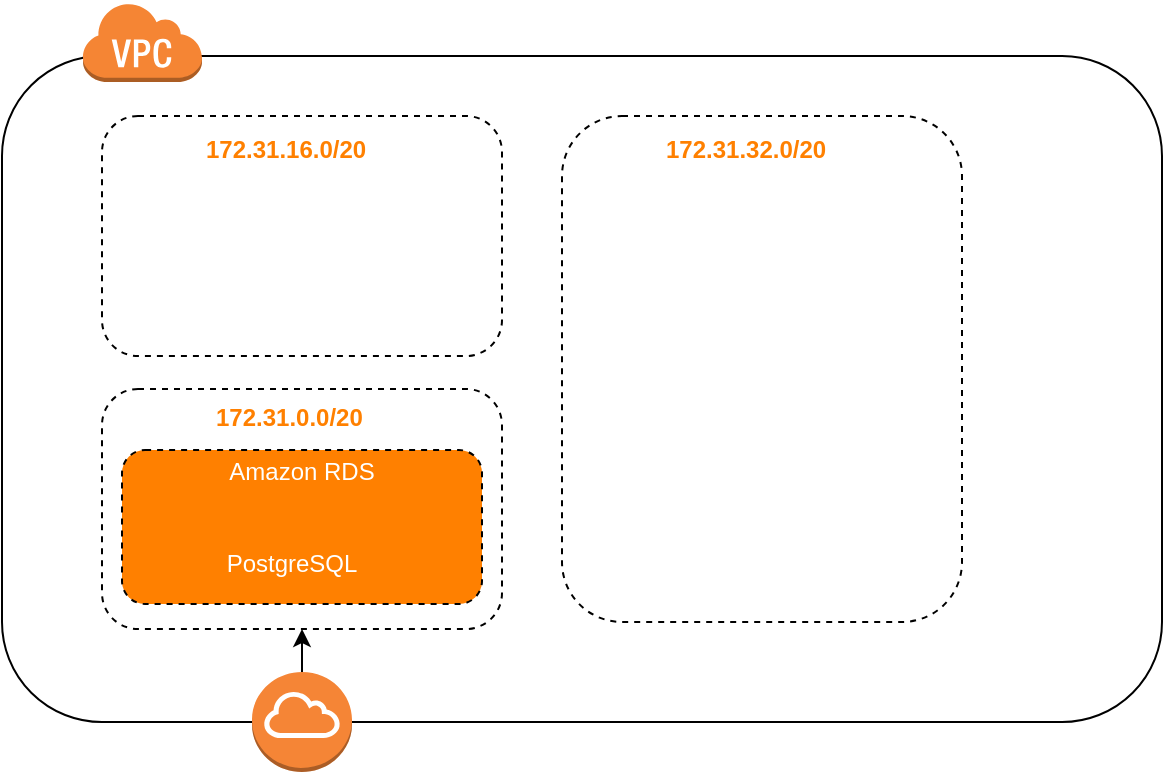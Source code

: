 <mxfile version="10.6.0" type="github"><diagram id="k30GdCg1Q8ctgea14FD_" name="Page-1"><mxGraphModel dx="575" dy="422" grid="1" gridSize="10" guides="1" tooltips="1" connect="1" arrows="1" fold="1" page="1" pageScale="1" pageWidth="827" pageHeight="1169" math="0" shadow="0"><root><mxCell id="0"/><mxCell id="1" parent="0"/><mxCell id="IxMLOSJCd741CoHsNksr-3" value="" style="rounded=1;whiteSpace=wrap;html=1;" vertex="1" parent="1"><mxGeometry x="100" y="67" width="580" height="333" as="geometry"/></mxCell><mxCell id="IxMLOSJCd741CoHsNksr-2" value="" style="outlineConnect=0;dashed=0;verticalLabelPosition=bottom;verticalAlign=top;align=center;html=1;shape=mxgraph.aws3.virtual_private_cloud;fillColor=#F58534;gradientColor=none;" vertex="1" parent="1"><mxGeometry x="140" y="40" width="60" height="40" as="geometry"/></mxCell><mxCell id="IxMLOSJCd741CoHsNksr-5" value="" style="rounded=1;whiteSpace=wrap;html=1;dashed=1;" vertex="1" parent="1"><mxGeometry x="150" y="233.5" width="200" height="120" as="geometry"/></mxCell><mxCell id="IxMLOSJCd741CoHsNksr-7" value="172.31.0.0/20" style="text;html=1;fontStyle=1;fontColor=#FF8000;" vertex="1" parent="1"><mxGeometry x="205" y="233.5" width="90" height="30" as="geometry"/></mxCell><mxCell id="IxMLOSJCd741CoHsNksr-9" value="" style="outlineConnect=0;dashed=0;verticalLabelPosition=bottom;verticalAlign=top;align=center;html=1;shape=mxgraph.aws3.internet_gateway;fillColor=#F58536;gradientColor=none;fontColor=#FF8000;" vertex="1" parent="1"><mxGeometry x="225" y="375" width="50" height="50" as="geometry"/></mxCell><mxCell id="IxMLOSJCd741CoHsNksr-10" value="" style="endArrow=classic;html=1;fontColor=#FF8000;entryX=0.5;entryY=1;entryDx=0;entryDy=0;exitX=0.5;exitY=0;exitDx=0;exitDy=0;exitPerimeter=0;" edge="1" parent="1" source="IxMLOSJCd741CoHsNksr-9" target="IxMLOSJCd741CoHsNksr-5"><mxGeometry width="50" height="50" relative="1" as="geometry"><mxPoint x="100" y="500" as="sourcePoint"/><mxPoint x="150" y="450" as="targetPoint"/></mxGeometry></mxCell><mxCell id="IxMLOSJCd741CoHsNksr-14" value="Amazon RDS" style="rounded=1;whiteSpace=wrap;html=1;dashed=1;fontColor=#FFFFFF;labelBackgroundColor=none;fillColor=#FF8000;spacing=0;spacingTop=0;spacingBottom=55;" vertex="1" parent="1"><mxGeometry x="160" y="264" width="180" height="77" as="geometry"/></mxCell><mxCell id="IxMLOSJCd741CoHsNksr-16" value="" style="rounded=1;whiteSpace=wrap;html=1;dashed=1;" vertex="1" parent="1"><mxGeometry x="150" y="97" width="200" height="120" as="geometry"/></mxCell><mxCell id="IxMLOSJCd741CoHsNksr-17" value="172.31.16.0/20" style="text;html=1;fontStyle=1;fontColor=#FF8000;" vertex="1" parent="1"><mxGeometry x="200" y="100" width="90" height="30" as="geometry"/></mxCell><mxCell id="IxMLOSJCd741CoHsNksr-18" value="" style="rounded=1;whiteSpace=wrap;html=1;dashed=1;" vertex="1" parent="1"><mxGeometry x="380" y="97" width="200" height="253" as="geometry"/></mxCell><mxCell id="IxMLOSJCd741CoHsNksr-19" value="172.31.32.0/20" style="text;html=1;fontStyle=1;fontColor=#FF8000;" vertex="1" parent="1"><mxGeometry x="430" y="100" width="90" height="30" as="geometry"/></mxCell><mxCell id="IxMLOSJCd741CoHsNksr-26" value="" style="group" vertex="1" connectable="0" parent="1"><mxGeometry x="225" y="281" width="40" height="50" as="geometry"/></mxCell><mxCell id="IxMLOSJCd741CoHsNksr-23" value="" style="shape=image;html=1;verticalAlign=top;verticalLabelPosition=bottom;labelBackgroundColor=#ffffff;imageAspect=0;aspect=fixed;image=https://cdn2.iconfinder.com/data/icons/amazon-aws-stencils/100/Database_copy_Amazon_RedShift-128.png;dashed=1;fillColor=#FF8000;fontColor=#000000;" vertex="1" parent="IxMLOSJCd741CoHsNksr-26"><mxGeometry width="40" height="40" as="geometry"/></mxCell><mxCell id="IxMLOSJCd741CoHsNksr-24" value="PostgreSQL" style="text;html=1;strokeColor=none;fillColor=none;align=center;verticalAlign=middle;whiteSpace=wrap;rounded=0;dashed=1;labelBackgroundColor=none;fontColor=#FFFFFF;" vertex="1" parent="IxMLOSJCd741CoHsNksr-26"><mxGeometry y="30" width="40" height="20" as="geometry"/></mxCell></root></mxGraphModel></diagram></mxfile>